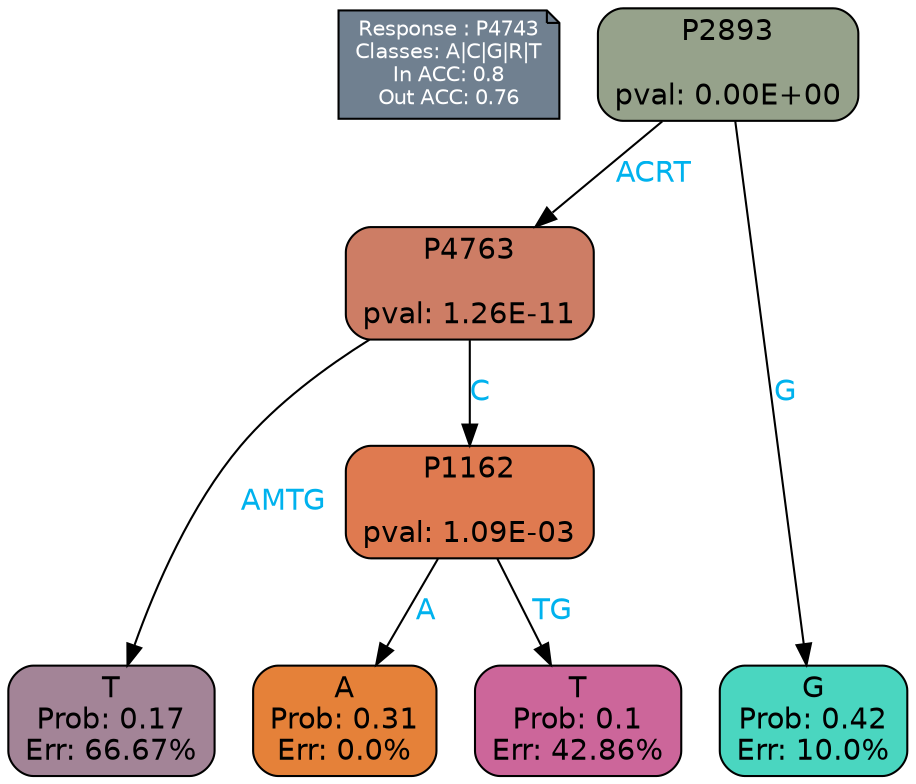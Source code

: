 digraph Tree {
node [shape=box, style="filled, rounded", color="black", fontname=helvetica] ;
graph [ranksep=equally, splines=polylines, bgcolor=transparent, dpi=600] ;
edge [fontname=helvetica] ;
LEGEND [label="Response : P4743
Classes: A|C|G|R|T
In ACC: 0.8
Out ACC: 0.76
",shape=note,align=left,style=filled,fillcolor="slategray",fontcolor="white",fontsize=10];1 [label="P2893

pval: 0.00E+00", fillcolor="#96a28b"] ;
2 [label="P4763

pval: 1.26E-11", fillcolor="#cd7d65"] ;
3 [label="T
Prob: 0.17
Err: 66.67%", fillcolor="#a38497"] ;
4 [label="P1162

pval: 1.09E-03", fillcolor="#df7a50"] ;
5 [label="A
Prob: 0.31
Err: 0.0%", fillcolor="#e58139"] ;
6 [label="T
Prob: 0.1
Err: 42.86%", fillcolor="#cc669a"] ;
7 [label="G
Prob: 0.42
Err: 10.0%", fillcolor="#4ad6c0"] ;
1 -> 2 [label="ACRT",fontcolor=deepskyblue2] ;
1 -> 7 [label="G",fontcolor=deepskyblue2] ;
2 -> 3 [label="AMTG",fontcolor=deepskyblue2] ;
2 -> 4 [label="C",fontcolor=deepskyblue2] ;
4 -> 5 [label="A",fontcolor=deepskyblue2] ;
4 -> 6 [label="TG",fontcolor=deepskyblue2] ;
{rank = same; 3;5;6;7;}{rank = same; LEGEND;1;}}